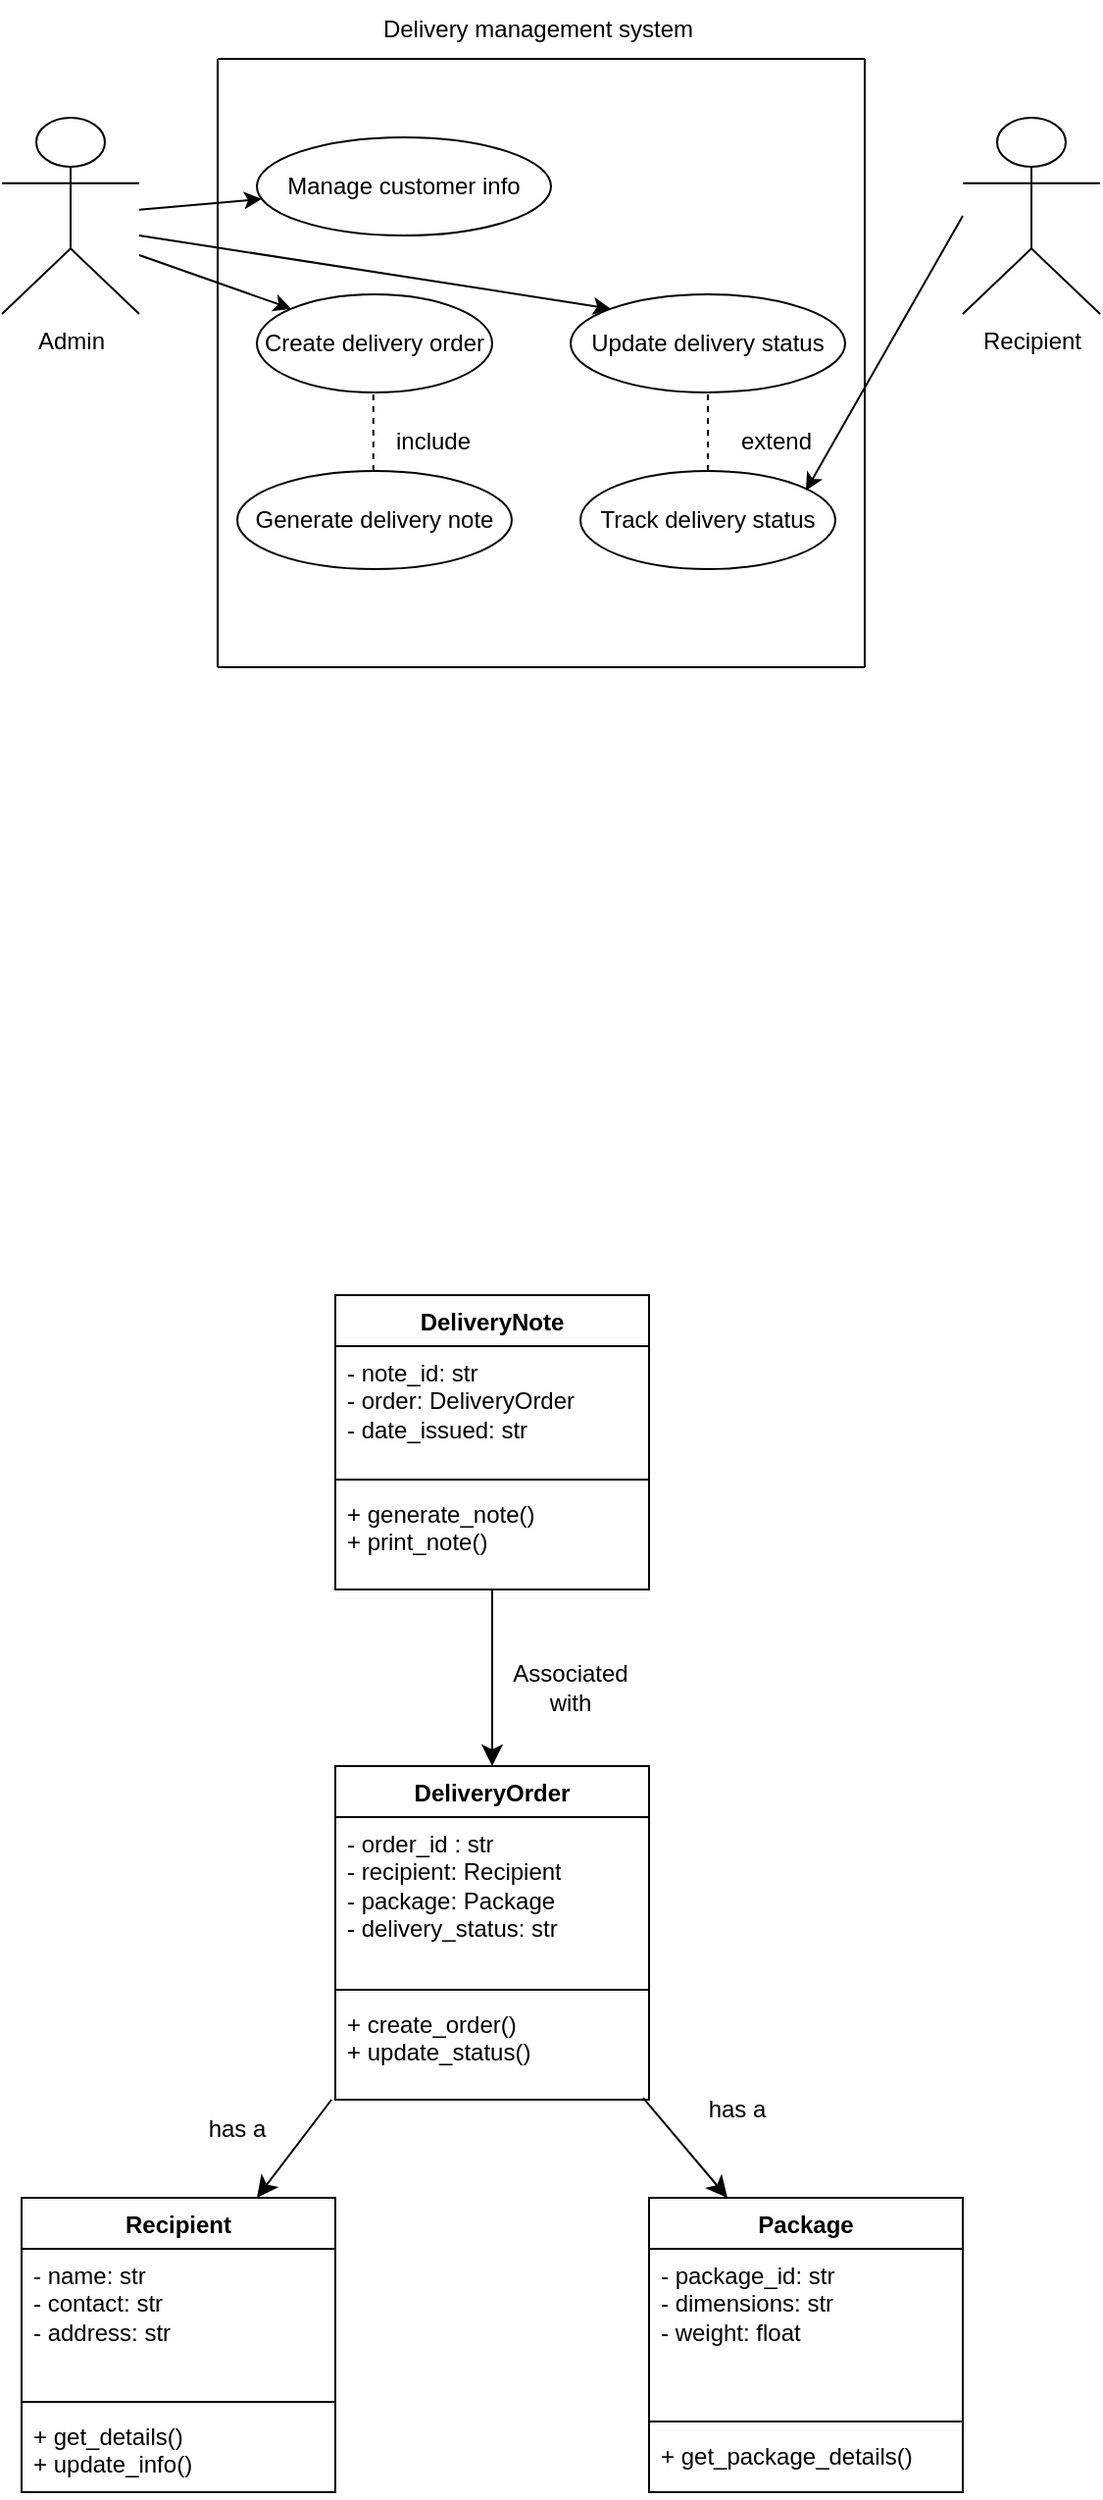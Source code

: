 <mxfile version="26.0.16">
  <diagram id="C5RBs43oDa-KdzZeNtuy" name="Page-1">
    <mxGraphModel dx="1565" dy="1944" grid="1" gridSize="10" guides="1" tooltips="1" connect="1" arrows="1" fold="1" page="1" pageScale="1" pageWidth="827" pageHeight="1169" math="0" shadow="0">
      <root>
        <mxCell id="WIyWlLk6GJQsqaUBKTNV-0" />
        <mxCell id="WIyWlLk6GJQsqaUBKTNV-1" parent="WIyWlLk6GJQsqaUBKTNV-0" />
        <mxCell id="Kz519cWDDe5uX1cGoVlB-41" value="Manage customer info" style="shape=ellipse;html=1;dashed=0;whiteSpace=wrap;perimeter=ellipsePerimeter;" parent="WIyWlLk6GJQsqaUBKTNV-1" vertex="1">
          <mxGeometry x="270" y="-1080" width="150" height="50" as="geometry" />
        </mxCell>
        <mxCell id="Kz519cWDDe5uX1cGoVlB-42" value="Create delivery order" style="shape=ellipse;html=1;dashed=0;whiteSpace=wrap;perimeter=ellipsePerimeter;" parent="WIyWlLk6GJQsqaUBKTNV-1" vertex="1">
          <mxGeometry x="270" y="-1000" width="120" height="50" as="geometry" />
        </mxCell>
        <mxCell id="Kz519cWDDe5uX1cGoVlB-43" value="Generate delivery note" style="shape=ellipse;html=1;dashed=0;whiteSpace=wrap;perimeter=ellipsePerimeter;" parent="WIyWlLk6GJQsqaUBKTNV-1" vertex="1">
          <mxGeometry x="260" y="-910" width="140" height="50" as="geometry" />
        </mxCell>
        <mxCell id="Kz519cWDDe5uX1cGoVlB-45" value="Update delivery status" style="shape=ellipse;html=1;dashed=0;whiteSpace=wrap;perimeter=ellipsePerimeter;" parent="WIyWlLk6GJQsqaUBKTNV-1" vertex="1">
          <mxGeometry x="430" y="-1000" width="140" height="50" as="geometry" />
        </mxCell>
        <mxCell id="Kz519cWDDe5uX1cGoVlB-46" value="Track delivery status" style="shape=ellipse;html=1;dashed=0;whiteSpace=wrap;perimeter=ellipsePerimeter;" parent="WIyWlLk6GJQsqaUBKTNV-1" vertex="1">
          <mxGeometry x="435" y="-910" width="130" height="50" as="geometry" />
        </mxCell>
        <mxCell id="Kz519cWDDe5uX1cGoVlB-58" value="include" style="text;html=1;align=center;verticalAlign=middle;whiteSpace=wrap;rounded=0;" parent="WIyWlLk6GJQsqaUBKTNV-1" vertex="1">
          <mxGeometry x="330" y="-940" width="60" height="30" as="geometry" />
        </mxCell>
        <mxCell id="Kz519cWDDe5uX1cGoVlB-59" value="extend" style="text;html=1;align=center;verticalAlign=middle;whiteSpace=wrap;rounded=0;" parent="WIyWlLk6GJQsqaUBKTNV-1" vertex="1">
          <mxGeometry x="505" y="-940" width="60" height="30" as="geometry" />
        </mxCell>
        <mxCell id="Kz519cWDDe5uX1cGoVlB-60" value="DeliveryOrder" style="swimlane;fontStyle=1;align=center;verticalAlign=top;childLayout=stackLayout;horizontal=1;startSize=26;horizontalStack=0;resizeParent=1;resizeParentMax=0;resizeLast=0;collapsible=1;marginBottom=0;whiteSpace=wrap;html=1;" parent="WIyWlLk6GJQsqaUBKTNV-1" vertex="1">
          <mxGeometry x="310" y="-250" width="160" height="170" as="geometry" />
        </mxCell>
        <mxCell id="Kz519cWDDe5uX1cGoVlB-61" value="- order_id : str&lt;div&gt;- recipient: Recipient&lt;/div&gt;&lt;div&gt;- package: Package&lt;/div&gt;&lt;div&gt;- delivery_status: str&lt;/div&gt;" style="text;strokeColor=none;fillColor=none;align=left;verticalAlign=top;spacingLeft=4;spacingRight=4;overflow=hidden;rotatable=0;points=[[0,0.5],[1,0.5]];portConstraint=eastwest;whiteSpace=wrap;html=1;" parent="Kz519cWDDe5uX1cGoVlB-60" vertex="1">
          <mxGeometry y="26" width="160" height="84" as="geometry" />
        </mxCell>
        <mxCell id="Kz519cWDDe5uX1cGoVlB-62" value="" style="line;strokeWidth=1;fillColor=none;align=left;verticalAlign=middle;spacingTop=-1;spacingLeft=3;spacingRight=3;rotatable=0;labelPosition=right;points=[];portConstraint=eastwest;strokeColor=inherit;" parent="Kz519cWDDe5uX1cGoVlB-60" vertex="1">
          <mxGeometry y="110" width="160" height="8" as="geometry" />
        </mxCell>
        <mxCell id="Kz519cWDDe5uX1cGoVlB-63" value="+ create_order()&lt;div&gt;+ update_status()&lt;/div&gt;" style="text;strokeColor=none;fillColor=none;align=left;verticalAlign=top;spacingLeft=4;spacingRight=4;overflow=hidden;rotatable=0;points=[[0,0.5],[1,0.5]];portConstraint=eastwest;whiteSpace=wrap;html=1;" parent="Kz519cWDDe5uX1cGoVlB-60" vertex="1">
          <mxGeometry y="118" width="160" height="52" as="geometry" />
        </mxCell>
        <mxCell id="Kz519cWDDe5uX1cGoVlB-64" value="Recipient" style="swimlane;fontStyle=1;align=center;verticalAlign=top;childLayout=stackLayout;horizontal=1;startSize=26;horizontalStack=0;resizeParent=1;resizeParentMax=0;resizeLast=0;collapsible=1;marginBottom=0;whiteSpace=wrap;html=1;" parent="WIyWlLk6GJQsqaUBKTNV-1" vertex="1">
          <mxGeometry x="150" y="-30" width="160" height="150" as="geometry" />
        </mxCell>
        <mxCell id="Kz519cWDDe5uX1cGoVlB-65" value="- name: str&lt;div&gt;- contact: str&lt;/div&gt;&lt;div&gt;- address: str&lt;/div&gt;&lt;div&gt;&lt;br&gt;&lt;/div&gt;" style="text;strokeColor=none;fillColor=none;align=left;verticalAlign=top;spacingLeft=4;spacingRight=4;overflow=hidden;rotatable=0;points=[[0,0.5],[1,0.5]];portConstraint=eastwest;whiteSpace=wrap;html=1;" parent="Kz519cWDDe5uX1cGoVlB-64" vertex="1">
          <mxGeometry y="26" width="160" height="74" as="geometry" />
        </mxCell>
        <mxCell id="Kz519cWDDe5uX1cGoVlB-66" value="" style="line;strokeWidth=1;fillColor=none;align=left;verticalAlign=middle;spacingTop=-1;spacingLeft=3;spacingRight=3;rotatable=0;labelPosition=right;points=[];portConstraint=eastwest;strokeColor=inherit;" parent="Kz519cWDDe5uX1cGoVlB-64" vertex="1">
          <mxGeometry y="100" width="160" height="8" as="geometry" />
        </mxCell>
        <mxCell id="Kz519cWDDe5uX1cGoVlB-67" value="+ get_details()&lt;div&gt;+ update_info()&lt;/div&gt;" style="text;strokeColor=none;fillColor=none;align=left;verticalAlign=top;spacingLeft=4;spacingRight=4;overflow=hidden;rotatable=0;points=[[0,0.5],[1,0.5]];portConstraint=eastwest;whiteSpace=wrap;html=1;" parent="Kz519cWDDe5uX1cGoVlB-64" vertex="1">
          <mxGeometry y="108" width="160" height="42" as="geometry" />
        </mxCell>
        <mxCell id="Kz519cWDDe5uX1cGoVlB-68" value="Package" style="swimlane;fontStyle=1;align=center;verticalAlign=top;childLayout=stackLayout;horizontal=1;startSize=26;horizontalStack=0;resizeParent=1;resizeParentMax=0;resizeLast=0;collapsible=1;marginBottom=0;whiteSpace=wrap;html=1;" parent="WIyWlLk6GJQsqaUBKTNV-1" vertex="1">
          <mxGeometry x="470" y="-30" width="160" height="150" as="geometry" />
        </mxCell>
        <mxCell id="Kz519cWDDe5uX1cGoVlB-69" value="- package_id: str&lt;div&gt;- dimensions: str&lt;/div&gt;&lt;div&gt;- weight: float&lt;/div&gt;" style="text;strokeColor=none;fillColor=none;align=left;verticalAlign=top;spacingLeft=4;spacingRight=4;overflow=hidden;rotatable=0;points=[[0,0.5],[1,0.5]];portConstraint=eastwest;whiteSpace=wrap;html=1;" parent="Kz519cWDDe5uX1cGoVlB-68" vertex="1">
          <mxGeometry y="26" width="160" height="84" as="geometry" />
        </mxCell>
        <mxCell id="Kz519cWDDe5uX1cGoVlB-70" value="" style="line;strokeWidth=1;fillColor=none;align=left;verticalAlign=middle;spacingTop=-1;spacingLeft=3;spacingRight=3;rotatable=0;labelPosition=right;points=[];portConstraint=eastwest;strokeColor=inherit;" parent="Kz519cWDDe5uX1cGoVlB-68" vertex="1">
          <mxGeometry y="110" width="160" height="8" as="geometry" />
        </mxCell>
        <mxCell id="Kz519cWDDe5uX1cGoVlB-71" value="+ get_package_details()" style="text;strokeColor=none;fillColor=none;align=left;verticalAlign=top;spacingLeft=4;spacingRight=4;overflow=hidden;rotatable=0;points=[[0,0.5],[1,0.5]];portConstraint=eastwest;whiteSpace=wrap;html=1;" parent="Kz519cWDDe5uX1cGoVlB-68" vertex="1">
          <mxGeometry y="118" width="160" height="32" as="geometry" />
        </mxCell>
        <mxCell id="Kz519cWDDe5uX1cGoVlB-72" value="DeliveryNote" style="swimlane;fontStyle=1;align=center;verticalAlign=top;childLayout=stackLayout;horizontal=1;startSize=26;horizontalStack=0;resizeParent=1;resizeParentMax=0;resizeLast=0;collapsible=1;marginBottom=0;whiteSpace=wrap;html=1;" parent="WIyWlLk6GJQsqaUBKTNV-1" vertex="1">
          <mxGeometry x="310" y="-490" width="160" height="150" as="geometry" />
        </mxCell>
        <mxCell id="Kz519cWDDe5uX1cGoVlB-73" value="- note_id: str&lt;div&gt;- order: DeliveryOrder&lt;/div&gt;&lt;div&gt;- date_issued: str&lt;/div&gt;" style="text;strokeColor=none;fillColor=none;align=left;verticalAlign=top;spacingLeft=4;spacingRight=4;overflow=hidden;rotatable=0;points=[[0,0.5],[1,0.5]];portConstraint=eastwest;whiteSpace=wrap;html=1;" parent="Kz519cWDDe5uX1cGoVlB-72" vertex="1">
          <mxGeometry y="26" width="160" height="64" as="geometry" />
        </mxCell>
        <mxCell id="Kz519cWDDe5uX1cGoVlB-74" value="" style="line;strokeWidth=1;fillColor=none;align=left;verticalAlign=middle;spacingTop=-1;spacingLeft=3;spacingRight=3;rotatable=0;labelPosition=right;points=[];portConstraint=eastwest;strokeColor=inherit;" parent="Kz519cWDDe5uX1cGoVlB-72" vertex="1">
          <mxGeometry y="90" width="160" height="8" as="geometry" />
        </mxCell>
        <mxCell id="Kz519cWDDe5uX1cGoVlB-75" value="+ generate_note()&lt;div&gt;+ print_note()&lt;/div&gt;" style="text;strokeColor=none;fillColor=none;align=left;verticalAlign=top;spacingLeft=4;spacingRight=4;overflow=hidden;rotatable=0;points=[[0,0.5],[1,0.5]];portConstraint=eastwest;whiteSpace=wrap;html=1;" parent="Kz519cWDDe5uX1cGoVlB-72" vertex="1">
          <mxGeometry y="98" width="160" height="52" as="geometry" />
        </mxCell>
        <mxCell id="Kz519cWDDe5uX1cGoVlB-76" value="" style="endArrow=classic;html=1;rounded=0;fontSize=12;startSize=8;endSize=8;curved=1;entryX=0.5;entryY=0;entryDx=0;entryDy=0;" parent="WIyWlLk6GJQsqaUBKTNV-1" target="Kz519cWDDe5uX1cGoVlB-60" edge="1">
          <mxGeometry width="50" height="50" relative="1" as="geometry">
            <mxPoint x="390" y="-340" as="sourcePoint" />
            <mxPoint x="420" y="-230" as="targetPoint" />
          </mxGeometry>
        </mxCell>
        <mxCell id="Kz519cWDDe5uX1cGoVlB-77" value="Associated with" style="text;html=1;align=center;verticalAlign=middle;whiteSpace=wrap;rounded=0;" parent="WIyWlLk6GJQsqaUBKTNV-1" vertex="1">
          <mxGeometry x="400" y="-305.5" width="60" height="30" as="geometry" />
        </mxCell>
        <mxCell id="Kz519cWDDe5uX1cGoVlB-78" value="" style="endArrow=classic;html=1;rounded=0;fontSize=12;startSize=8;endSize=8;curved=1;exitX=-0.012;exitY=1;exitDx=0;exitDy=0;exitPerimeter=0;entryX=0.75;entryY=0;entryDx=0;entryDy=0;" parent="WIyWlLk6GJQsqaUBKTNV-1" source="Kz519cWDDe5uX1cGoVlB-63" target="Kz519cWDDe5uX1cGoVlB-64" edge="1">
          <mxGeometry width="50" height="50" relative="1" as="geometry">
            <mxPoint x="370" y="-180" as="sourcePoint" />
            <mxPoint x="420" y="-230" as="targetPoint" />
          </mxGeometry>
        </mxCell>
        <mxCell id="Kz519cWDDe5uX1cGoVlB-79" value="" style="endArrow=classic;html=1;rounded=0;fontSize=12;startSize=8;endSize=8;curved=1;exitX=0.981;exitY=0.981;exitDx=0;exitDy=0;exitPerimeter=0;entryX=0.25;entryY=0;entryDx=0;entryDy=0;" parent="WIyWlLk6GJQsqaUBKTNV-1" source="Kz519cWDDe5uX1cGoVlB-63" target="Kz519cWDDe5uX1cGoVlB-68" edge="1">
          <mxGeometry width="50" height="50" relative="1" as="geometry">
            <mxPoint x="370" y="-180" as="sourcePoint" />
            <mxPoint x="420" y="-230" as="targetPoint" />
          </mxGeometry>
        </mxCell>
        <mxCell id="Kz519cWDDe5uX1cGoVlB-80" value="has a" style="text;html=1;align=center;verticalAlign=middle;whiteSpace=wrap;rounded=0;" parent="WIyWlLk6GJQsqaUBKTNV-1" vertex="1">
          <mxGeometry x="485" y="-90" width="60" height="30" as="geometry" />
        </mxCell>
        <mxCell id="Kz519cWDDe5uX1cGoVlB-81" value="has a" style="text;html=1;align=center;verticalAlign=middle;whiteSpace=wrap;rounded=0;" parent="WIyWlLk6GJQsqaUBKTNV-1" vertex="1">
          <mxGeometry x="230" y="-80" width="60" height="30" as="geometry" />
        </mxCell>
        <mxCell id="7Dt9_esI1X2MVXfkkOlE-0" value="Admin" style="shape=umlActor;verticalLabelPosition=bottom;verticalAlign=top;html=1;outlineConnect=0;" vertex="1" parent="WIyWlLk6GJQsqaUBKTNV-1">
          <mxGeometry x="140" y="-1090" width="70" height="100" as="geometry" />
        </mxCell>
        <mxCell id="7Dt9_esI1X2MVXfkkOlE-4" value="" style="endArrow=none;html=1;rounded=0;" edge="1" parent="WIyWlLk6GJQsqaUBKTNV-1">
          <mxGeometry width="50" height="50" relative="1" as="geometry">
            <mxPoint x="250" y="-1120" as="sourcePoint" />
            <mxPoint x="580" y="-1120" as="targetPoint" />
          </mxGeometry>
        </mxCell>
        <mxCell id="7Dt9_esI1X2MVXfkkOlE-5" value="" style="endArrow=none;html=1;rounded=0;" edge="1" parent="WIyWlLk6GJQsqaUBKTNV-1">
          <mxGeometry width="50" height="50" relative="1" as="geometry">
            <mxPoint x="250" y="-1120" as="sourcePoint" />
            <mxPoint x="250" y="-810" as="targetPoint" />
          </mxGeometry>
        </mxCell>
        <mxCell id="7Dt9_esI1X2MVXfkkOlE-6" value="Delivery management system" style="text;html=1;align=center;verticalAlign=middle;resizable=0;points=[];autosize=1;strokeColor=none;fillColor=none;" vertex="1" parent="WIyWlLk6GJQsqaUBKTNV-1">
          <mxGeometry x="323" y="-1150" width="180" height="30" as="geometry" />
        </mxCell>
        <mxCell id="7Dt9_esI1X2MVXfkkOlE-7" value="" style="endArrow=none;dashed=1;html=1;rounded=0;entryX=0.5;entryY=1;entryDx=0;entryDy=0;exitX=0.5;exitY=0;exitDx=0;exitDy=0;" edge="1" parent="WIyWlLk6GJQsqaUBKTNV-1" source="Kz519cWDDe5uX1cGoVlB-46" target="Kz519cWDDe5uX1cGoVlB-45">
          <mxGeometry width="50" height="50" relative="1" as="geometry">
            <mxPoint x="490" y="-810" as="sourcePoint" />
            <mxPoint x="540" y="-860" as="targetPoint" />
          </mxGeometry>
        </mxCell>
        <mxCell id="7Dt9_esI1X2MVXfkkOlE-8" value="" style="endArrow=none;dashed=1;html=1;rounded=0;entryX=0.5;entryY=1;entryDx=0;entryDy=0;exitX=0.5;exitY=0;exitDx=0;exitDy=0;" edge="1" parent="WIyWlLk6GJQsqaUBKTNV-1">
          <mxGeometry width="50" height="50" relative="1" as="geometry">
            <mxPoint x="329.41" y="-910" as="sourcePoint" />
            <mxPoint x="329.41" y="-950" as="targetPoint" />
          </mxGeometry>
        </mxCell>
        <mxCell id="7Dt9_esI1X2MVXfkkOlE-10" value="" style="endArrow=none;html=1;rounded=0;" edge="1" parent="WIyWlLk6GJQsqaUBKTNV-1">
          <mxGeometry width="50" height="50" relative="1" as="geometry">
            <mxPoint x="580" y="-810" as="sourcePoint" />
            <mxPoint x="580" y="-1120" as="targetPoint" />
          </mxGeometry>
        </mxCell>
        <mxCell id="7Dt9_esI1X2MVXfkkOlE-11" value="" style="endArrow=none;html=1;rounded=0;" edge="1" parent="WIyWlLk6GJQsqaUBKTNV-1">
          <mxGeometry width="50" height="50" relative="1" as="geometry">
            <mxPoint x="580" y="-810" as="sourcePoint" />
            <mxPoint x="250" y="-810" as="targetPoint" />
          </mxGeometry>
        </mxCell>
        <mxCell id="7Dt9_esI1X2MVXfkkOlE-14" style="edgeStyle=orthogonalEdgeStyle;rounded=0;orthogonalLoop=1;jettySize=auto;html=1;exitX=0;exitY=0.333;exitDx=0;exitDy=0;exitPerimeter=0;" edge="1" parent="WIyWlLk6GJQsqaUBKTNV-1" source="7Dt9_esI1X2MVXfkkOlE-12">
          <mxGeometry relative="1" as="geometry">
            <mxPoint x="630" y="-1056.941" as="targetPoint" />
          </mxGeometry>
        </mxCell>
        <mxCell id="7Dt9_esI1X2MVXfkkOlE-12" value="Recipient" style="shape=umlActor;verticalLabelPosition=bottom;verticalAlign=top;html=1;outlineConnect=0;" vertex="1" parent="WIyWlLk6GJQsqaUBKTNV-1">
          <mxGeometry x="630" y="-1090" width="70" height="100" as="geometry" />
        </mxCell>
        <mxCell id="7Dt9_esI1X2MVXfkkOlE-13" value="" style="endArrow=classic;html=1;rounded=0;" edge="1" parent="WIyWlLk6GJQsqaUBKTNV-1">
          <mxGeometry width="50" height="50" relative="1" as="geometry">
            <mxPoint x="630" y="-1040" as="sourcePoint" />
            <mxPoint x="550" y="-900" as="targetPoint" />
          </mxGeometry>
        </mxCell>
        <mxCell id="7Dt9_esI1X2MVXfkkOlE-15" value="" style="endArrow=classic;html=1;rounded=0;" edge="1" parent="WIyWlLk6GJQsqaUBKTNV-1" source="7Dt9_esI1X2MVXfkkOlE-0" target="Kz519cWDDe5uX1cGoVlB-41">
          <mxGeometry width="50" height="50" relative="1" as="geometry">
            <mxPoint x="430" y="-810" as="sourcePoint" />
            <mxPoint x="480" y="-860" as="targetPoint" />
          </mxGeometry>
        </mxCell>
        <mxCell id="7Dt9_esI1X2MVXfkkOlE-16" value="" style="endArrow=classic;html=1;rounded=0;entryX=0;entryY=0;entryDx=0;entryDy=0;" edge="1" parent="WIyWlLk6GJQsqaUBKTNV-1" target="Kz519cWDDe5uX1cGoVlB-42">
          <mxGeometry width="50" height="50" relative="1" as="geometry">
            <mxPoint x="210" y="-1020" as="sourcePoint" />
            <mxPoint x="480" y="-860" as="targetPoint" />
          </mxGeometry>
        </mxCell>
        <mxCell id="7Dt9_esI1X2MVXfkkOlE-17" value="" style="endArrow=classic;html=1;rounded=0;entryX=0;entryY=0;entryDx=0;entryDy=0;" edge="1" parent="WIyWlLk6GJQsqaUBKTNV-1" target="Kz519cWDDe5uX1cGoVlB-45">
          <mxGeometry width="50" height="50" relative="1" as="geometry">
            <mxPoint x="210" y="-1030" as="sourcePoint" />
            <mxPoint x="480" y="-860" as="targetPoint" />
          </mxGeometry>
        </mxCell>
      </root>
    </mxGraphModel>
  </diagram>
</mxfile>
